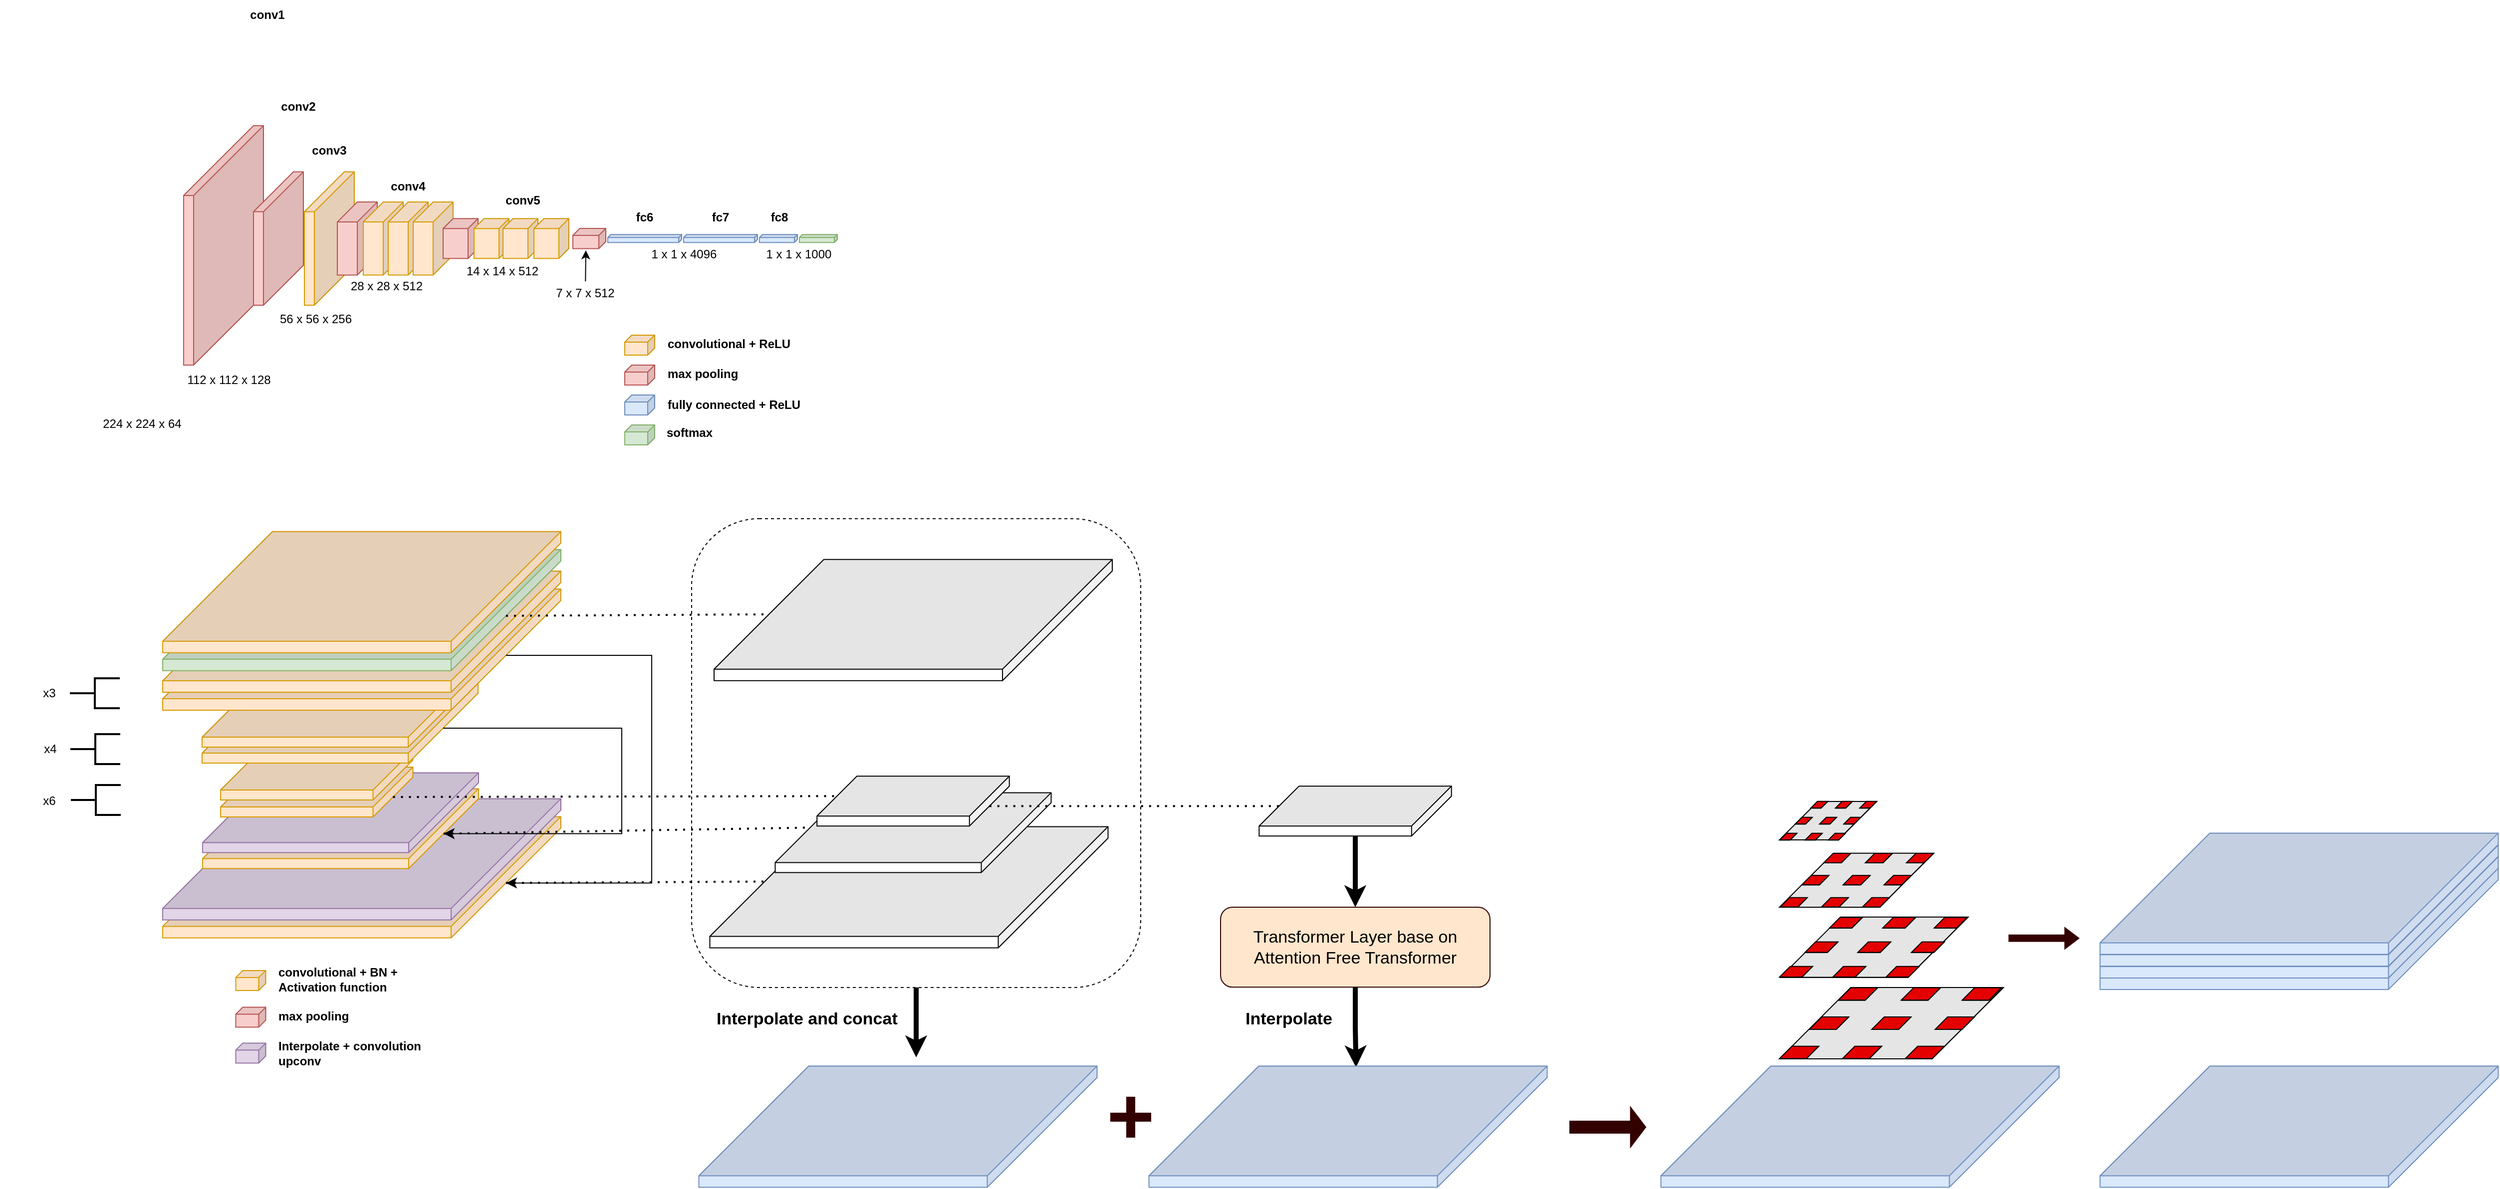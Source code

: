 <mxfile version="20.7.4" type="github">
  <diagram id="2DUUnCYvBqpXvS4ZBxQc" name="Recurrent Neural Network (RNN)">
    <mxGraphModel dx="2150" dy="770" grid="1" gridSize="10" guides="1" tooltips="1" connect="1" arrows="1" fold="1" page="1" pageScale="1" pageWidth="827" pageHeight="1169" math="0" shadow="0">
      <root>
        <mxCell id="0" />
        <mxCell id="1" parent="0" />
        <mxCell id="FcZPNLN2SZ12-Trmu3FX-275" style="edgeStyle=orthogonalEdgeStyle;rounded=0;orthogonalLoop=1;jettySize=auto;html=1;fontSize=17;strokeWidth=5;" edge="1" parent="1" source="FcZPNLN2SZ12-Trmu3FX-272">
          <mxGeometry relative="1" as="geometry">
            <mxPoint x="855" y="1120" as="targetPoint" />
          </mxGeometry>
        </mxCell>
        <mxCell id="FcZPNLN2SZ12-Trmu3FX-272" value="" style="rounded=1;whiteSpace=wrap;html=1;gradientColor=none;fillColor=none;dashed=1;" vertex="1" parent="1">
          <mxGeometry x="630" y="580" width="450" height="470" as="geometry" />
        </mxCell>
        <mxCell id="FcZPNLN2SZ12-Trmu3FX-245" value="" style="group" vertex="1" connectable="0" parent="1">
          <mxGeometry x="100" y="860.69" width="399" height="139.5" as="geometry" />
        </mxCell>
        <mxCell id="FcZPNLN2SZ12-Trmu3FX-216" value="" style="shape=cube;whiteSpace=wrap;html=1;boundedLbl=1;backgroundOutline=1;darkOpacity=0.05;darkOpacity2=0.1;size=110;direction=east;flipH=0;fillColor=#ffe6cc;strokeColor=#d79b00;rotation=90;" vertex="1" parent="FcZPNLN2SZ12-Trmu3FX-245">
          <mxGeometry x="138.75" y="-120.75" width="121.5" height="399" as="geometry" />
        </mxCell>
        <mxCell id="FcZPNLN2SZ12-Trmu3FX-217" value="" style="shape=cube;whiteSpace=wrap;html=1;boundedLbl=1;backgroundOutline=1;darkOpacity=0.05;darkOpacity2=0.1;size=110;direction=east;flipH=0;fillColor=#e1d5e7;strokeColor=#9673a6;rotation=90;" vertex="1" parent="FcZPNLN2SZ12-Trmu3FX-245">
          <mxGeometry x="138.75" y="-138.75" width="121.5" height="399" as="geometry" />
        </mxCell>
        <mxCell id="FcZPNLN2SZ12-Trmu3FX-127" value="" style="shape=cube;whiteSpace=wrap;html=1;boundedLbl=1;backgroundOutline=1;darkOpacity=0.05;darkOpacity2=0.1;size=70;direction=east;flipH=1;fillColor=#f8cecc;strokeColor=#b85450;" vertex="1" parent="1">
          <mxGeometry x="121" y="186" width="80" height="240" as="geometry" />
        </mxCell>
        <mxCell id="FcZPNLN2SZ12-Trmu3FX-130" value="" style="shape=cube;whiteSpace=wrap;html=1;boundedLbl=1;backgroundOutline=1;darkOpacity=0.05;darkOpacity2=0.1;size=40;direction=east;flipH=1;fillColor=#f8cecc;strokeColor=#b85450;" vertex="1" parent="1">
          <mxGeometry x="191" y="232.25" width="50" height="133.75" as="geometry" />
        </mxCell>
        <mxCell id="FcZPNLN2SZ12-Trmu3FX-240" value="" style="group" vertex="1" connectable="0" parent="1">
          <mxGeometry x="140" y="834.75" width="276.5" height="96" as="geometry" />
        </mxCell>
        <mxCell id="FcZPNLN2SZ12-Trmu3FX-241" value="" style="shape=cube;whiteSpace=wrap;html=1;boundedLbl=1;backgroundOutline=1;darkOpacity=0.05;darkOpacity2=0.1;size=70;direction=east;flipH=0;fillColor=#ffe6cc;strokeColor=#d79b00;rotation=90;" vertex="1" parent="FcZPNLN2SZ12-Trmu3FX-240">
          <mxGeometry x="98.25" y="-82.25" width="80" height="276.5" as="geometry" />
        </mxCell>
        <mxCell id="FcZPNLN2SZ12-Trmu3FX-242" value="" style="shape=cube;whiteSpace=wrap;html=1;boundedLbl=1;backgroundOutline=1;darkOpacity=0.05;darkOpacity2=0.1;size=70;direction=east;flipH=0;fillColor=#e1d5e7;strokeColor=#9673a6;rotation=90;" vertex="1" parent="FcZPNLN2SZ12-Trmu3FX-240">
          <mxGeometry x="98.25" y="-98.25" width="80" height="276.5" as="geometry" />
        </mxCell>
        <mxCell id="FcZPNLN2SZ12-Trmu3FX-133" value="" style="shape=cube;whiteSpace=wrap;html=1;boundedLbl=1;backgroundOutline=1;darkOpacity=0.05;darkOpacity2=0.1;size=40;direction=east;flipH=1;fillColor=#ffe6cc;strokeColor=#d79b00;" vertex="1" parent="1">
          <mxGeometry x="242" y="232.25" width="50" height="133.75" as="geometry" />
        </mxCell>
        <mxCell id="FcZPNLN2SZ12-Trmu3FX-134" value="" style="shape=cube;whiteSpace=wrap;html=1;boundedLbl=1;backgroundOutline=1;darkOpacity=0.05;darkOpacity2=0.1;size=20;direction=east;flipH=1;fillColor=#f8cecc;strokeColor=#b85450;" vertex="1" parent="1">
          <mxGeometry x="275" y="262.56" width="40" height="73.13" as="geometry" />
        </mxCell>
        <mxCell id="FcZPNLN2SZ12-Trmu3FX-135" value="" style="shape=cube;whiteSpace=wrap;html=1;boundedLbl=1;backgroundOutline=1;darkOpacity=0.05;darkOpacity2=0.1;size=20;direction=east;flipH=1;fillColor=#ffe6cc;strokeColor=#d79b00;" vertex="1" parent="1">
          <mxGeometry x="301" y="262.56" width="40" height="73.13" as="geometry" />
        </mxCell>
        <mxCell id="FcZPNLN2SZ12-Trmu3FX-136" value="" style="shape=cube;whiteSpace=wrap;html=1;boundedLbl=1;backgroundOutline=1;darkOpacity=0.05;darkOpacity2=0.1;size=20;direction=east;flipH=1;fillColor=#ffe6cc;strokeColor=#d79b00;" vertex="1" parent="1">
          <mxGeometry x="326" y="262.56" width="40" height="73.13" as="geometry" />
        </mxCell>
        <mxCell id="FcZPNLN2SZ12-Trmu3FX-137" value="" style="shape=cube;whiteSpace=wrap;html=1;boundedLbl=1;backgroundOutline=1;darkOpacity=0.05;darkOpacity2=0.1;size=20;direction=east;flipH=1;fillColor=#ffe6cc;strokeColor=#d79b00;" vertex="1" parent="1">
          <mxGeometry x="351" y="262.56" width="40" height="73.13" as="geometry" />
        </mxCell>
        <mxCell id="FcZPNLN2SZ12-Trmu3FX-138" value="" style="shape=cube;whiteSpace=wrap;html=1;boundedLbl=1;backgroundOutline=1;darkOpacity=0.05;darkOpacity2=0.1;size=10;direction=east;flipH=1;fillColor=#f8cecc;strokeColor=#b85450;" vertex="1" parent="1">
          <mxGeometry x="381" y="279.13" width="35" height="40" as="geometry" />
        </mxCell>
        <mxCell id="FcZPNLN2SZ12-Trmu3FX-139" value="" style="shape=cube;whiteSpace=wrap;html=1;boundedLbl=1;backgroundOutline=1;darkOpacity=0.05;darkOpacity2=0.1;size=10;direction=east;flipH=1;fillColor=#ffe6cc;strokeColor=#d79b00;" vertex="1" parent="1">
          <mxGeometry x="412" y="279.13" width="35" height="40" as="geometry" />
        </mxCell>
        <mxCell id="FcZPNLN2SZ12-Trmu3FX-140" value="" style="shape=cube;whiteSpace=wrap;html=1;boundedLbl=1;backgroundOutline=1;darkOpacity=0.05;darkOpacity2=0.1;size=7;direction=east;flipH=1;fillColor=#f8cecc;strokeColor=#b85450;" vertex="1" parent="1">
          <mxGeometry x="511" y="288.96" width="33" height="20.32" as="geometry" />
        </mxCell>
        <mxCell id="FcZPNLN2SZ12-Trmu3FX-141" value="" style="shape=cube;whiteSpace=wrap;html=1;boundedLbl=1;backgroundOutline=1;darkOpacity=0.05;darkOpacity2=0.1;size=3;direction=east;flipH=1;fillColor=#dae8fc;strokeColor=#6c8ebf;" vertex="1" parent="1">
          <mxGeometry x="546" y="295.12" width="74" height="8" as="geometry" />
        </mxCell>
        <mxCell id="FcZPNLN2SZ12-Trmu3FX-142" value="" style="shape=cube;whiteSpace=wrap;html=1;boundedLbl=1;backgroundOutline=1;darkOpacity=0.05;darkOpacity2=0.1;size=3;direction=east;flipH=1;fillColor=#dae8fc;strokeColor=#6c8ebf;" vertex="1" parent="1">
          <mxGeometry x="622" y="295.13" width="74" height="8" as="geometry" />
        </mxCell>
        <mxCell id="FcZPNLN2SZ12-Trmu3FX-143" value="" style="shape=cube;whiteSpace=wrap;html=1;boundedLbl=1;backgroundOutline=1;darkOpacity=0.05;darkOpacity2=0.1;size=3;direction=east;flipH=1;fillColor=#dae8fc;strokeColor=#6c8ebf;" vertex="1" parent="1">
          <mxGeometry x="698" y="295.13" width="38" height="8" as="geometry" />
        </mxCell>
        <mxCell id="FcZPNLN2SZ12-Trmu3FX-144" value="" style="shape=cube;whiteSpace=wrap;html=1;boundedLbl=1;backgroundOutline=1;darkOpacity=0.05;darkOpacity2=0.1;size=7;direction=east;flipH=1;fillColor=#ffe6cc;strokeColor=#d79b00;" vertex="1" parent="1">
          <mxGeometry x="563" y="396" width="30" height="20" as="geometry" />
        </mxCell>
        <mxCell id="FcZPNLN2SZ12-Trmu3FX-145" value="" style="shape=cube;whiteSpace=wrap;html=1;boundedLbl=1;backgroundOutline=1;darkOpacity=0.05;darkOpacity2=0.1;size=7;direction=east;flipH=1;fillColor=#f8cecc;strokeColor=#b85450;" vertex="1" parent="1">
          <mxGeometry x="563" y="426" width="30" height="20" as="geometry" />
        </mxCell>
        <mxCell id="FcZPNLN2SZ12-Trmu3FX-146" value="" style="shape=cube;whiteSpace=wrap;html=1;boundedLbl=1;backgroundOutline=1;darkOpacity=0.05;darkOpacity2=0.1;size=7;direction=east;flipH=1;fillColor=#dae8fc;strokeColor=#6c8ebf;" vertex="1" parent="1">
          <mxGeometry x="563" y="456" width="30" height="20" as="geometry" />
        </mxCell>
        <mxCell id="FcZPNLN2SZ12-Trmu3FX-147" value="" style="shape=cube;whiteSpace=wrap;html=1;boundedLbl=1;backgroundOutline=1;darkOpacity=0.05;darkOpacity2=0.1;size=3;direction=east;flipH=1;fillColor=#d5e8d4;strokeColor=#82b366;" vertex="1" parent="1">
          <mxGeometry x="738" y="295.12" width="38" height="8" as="geometry" />
        </mxCell>
        <mxCell id="FcZPNLN2SZ12-Trmu3FX-148" value="" style="shape=cube;whiteSpace=wrap;html=1;boundedLbl=1;backgroundOutline=1;darkOpacity=0.05;darkOpacity2=0.1;size=7;direction=east;flipH=1;fillColor=#d5e8d4;strokeColor=#82b366;" vertex="1" parent="1">
          <mxGeometry x="563" y="486" width="30" height="20" as="geometry" />
        </mxCell>
        <mxCell id="FcZPNLN2SZ12-Trmu3FX-149" value="&lt;b&gt;conv1&lt;/b&gt;" style="text;html=1;strokeColor=none;fillColor=none;align=center;verticalAlign=middle;whiteSpace=wrap;rounded=0;" vertex="1" parent="1">
          <mxGeometry x="185" y="60" width="40" height="30" as="geometry" />
        </mxCell>
        <mxCell id="FcZPNLN2SZ12-Trmu3FX-150" value="&lt;b&gt;conv2&lt;/b&gt;" style="text;html=1;strokeColor=none;fillColor=none;align=center;verticalAlign=middle;whiteSpace=wrap;rounded=0;" vertex="1" parent="1">
          <mxGeometry x="216" y="152" width="40" height="30" as="geometry" />
        </mxCell>
        <mxCell id="FcZPNLN2SZ12-Trmu3FX-151" value="&lt;b&gt;conv3&lt;/b&gt;" style="text;html=1;strokeColor=none;fillColor=none;align=center;verticalAlign=middle;whiteSpace=wrap;rounded=0;" vertex="1" parent="1">
          <mxGeometry x="247" y="196" width="40" height="30" as="geometry" />
        </mxCell>
        <mxCell id="FcZPNLN2SZ12-Trmu3FX-152" value="&lt;b&gt;conv4&lt;/b&gt;" style="text;html=1;strokeColor=none;fillColor=none;align=center;verticalAlign=middle;whiteSpace=wrap;rounded=0;" vertex="1" parent="1">
          <mxGeometry x="326" y="232.25" width="40" height="30" as="geometry" />
        </mxCell>
        <mxCell id="FcZPNLN2SZ12-Trmu3FX-153" value="&lt;b&gt;conv5&lt;/b&gt;" style="text;html=1;strokeColor=none;fillColor=none;align=center;verticalAlign=middle;whiteSpace=wrap;rounded=0;" vertex="1" parent="1">
          <mxGeometry x="441" y="246" width="40" height="30" as="geometry" />
        </mxCell>
        <mxCell id="FcZPNLN2SZ12-Trmu3FX-154" value="&lt;b&gt;fc6&lt;/b&gt;" style="text;html=1;strokeColor=none;fillColor=none;align=center;verticalAlign=middle;whiteSpace=wrap;rounded=0;" vertex="1" parent="1">
          <mxGeometry x="563" y="262.56" width="40" height="30" as="geometry" />
        </mxCell>
        <mxCell id="FcZPNLN2SZ12-Trmu3FX-155" value="&lt;b&gt;fc7&lt;/b&gt;" style="text;html=1;strokeColor=none;fillColor=none;align=center;verticalAlign=middle;whiteSpace=wrap;rounded=0;" vertex="1" parent="1">
          <mxGeometry x="639" y="262.56" width="40" height="30" as="geometry" />
        </mxCell>
        <mxCell id="FcZPNLN2SZ12-Trmu3FX-156" value="&lt;b&gt;fc8&lt;/b&gt;" style="text;html=1;strokeColor=none;fillColor=none;align=center;verticalAlign=middle;whiteSpace=wrap;rounded=0;" vertex="1" parent="1">
          <mxGeometry x="698" y="262.56" width="40" height="30" as="geometry" />
        </mxCell>
        <mxCell id="FcZPNLN2SZ12-Trmu3FX-157" value="224 x 224 x 64" style="text;html=1;strokeColor=none;fillColor=none;align=center;verticalAlign=middle;whiteSpace=wrap;rounded=0;" vertex="1" parent="1">
          <mxGeometry x="30" y="470" width="99" height="30" as="geometry" />
        </mxCell>
        <mxCell id="FcZPNLN2SZ12-Trmu3FX-158" value="112 x 112 x 128" style="text;html=1;strokeColor=none;fillColor=none;align=center;verticalAlign=middle;whiteSpace=wrap;rounded=0;" vertex="1" parent="1">
          <mxGeometry x="117" y="426" width="99" height="30" as="geometry" />
        </mxCell>
        <mxCell id="FcZPNLN2SZ12-Trmu3FX-159" value="56 x 56 x 256" style="text;html=1;strokeColor=none;fillColor=none;align=center;verticalAlign=middle;whiteSpace=wrap;rounded=0;" vertex="1" parent="1">
          <mxGeometry x="204" y="365" width="99" height="30" as="geometry" />
        </mxCell>
        <mxCell id="FcZPNLN2SZ12-Trmu3FX-160" value="28 x 28 x 512" style="text;html=1;strokeColor=none;fillColor=none;align=center;verticalAlign=middle;whiteSpace=wrap;rounded=0;" vertex="1" parent="1">
          <mxGeometry x="275" y="332" width="99" height="30" as="geometry" />
        </mxCell>
        <mxCell id="FcZPNLN2SZ12-Trmu3FX-161" value="14 x 14 x 512" style="text;html=1;strokeColor=none;fillColor=none;align=center;verticalAlign=middle;whiteSpace=wrap;rounded=0;" vertex="1" parent="1">
          <mxGeometry x="391" y="317.12" width="99" height="30" as="geometry" />
        </mxCell>
        <mxCell id="FcZPNLN2SZ12-Trmu3FX-162" value="" style="shape=cube;whiteSpace=wrap;html=1;boundedLbl=1;backgroundOutline=1;darkOpacity=0.05;darkOpacity2=0.1;size=10;direction=east;flipH=1;fillColor=#ffe6cc;strokeColor=#d79b00;" vertex="1" parent="1">
          <mxGeometry x="441" y="279.13" width="35" height="40" as="geometry" />
        </mxCell>
        <mxCell id="FcZPNLN2SZ12-Trmu3FX-163" value="" style="shape=cube;whiteSpace=wrap;html=1;boundedLbl=1;backgroundOutline=1;darkOpacity=0.05;darkOpacity2=0.1;size=10;direction=east;flipH=1;fillColor=#ffe6cc;strokeColor=#d79b00;" vertex="1" parent="1">
          <mxGeometry x="472" y="279.12" width="35" height="40" as="geometry" />
        </mxCell>
        <mxCell id="FcZPNLN2SZ12-Trmu3FX-164" value="7 x 7 x 512" style="text;html=1;strokeColor=none;fillColor=none;align=center;verticalAlign=middle;whiteSpace=wrap;rounded=0;" vertex="1" parent="1">
          <mxGeometry x="474" y="342.12" width="99" height="23.88" as="geometry" />
        </mxCell>
        <mxCell id="FcZPNLN2SZ12-Trmu3FX-165" value="" style="endArrow=classic;html=1;entryX=0.605;entryY=1.084;entryDx=0;entryDy=0;entryPerimeter=0;" edge="1" parent="1" source="FcZPNLN2SZ12-Trmu3FX-164" target="FcZPNLN2SZ12-Trmu3FX-140">
          <mxGeometry width="50" height="50" relative="1" as="geometry">
            <mxPoint x="527.16" y="347.12" as="sourcePoint" />
            <mxPoint x="528" y="317" as="targetPoint" />
          </mxGeometry>
        </mxCell>
        <mxCell id="FcZPNLN2SZ12-Trmu3FX-166" value="1 x 1 x 4096" style="text;html=1;strokeColor=none;fillColor=none;align=center;verticalAlign=middle;whiteSpace=wrap;rounded=0;" vertex="1" parent="1">
          <mxGeometry x="573" y="303.13" width="99" height="24" as="geometry" />
        </mxCell>
        <mxCell id="FcZPNLN2SZ12-Trmu3FX-167" value="1 x 1 x 1000" style="text;html=1;strokeColor=none;fillColor=none;align=center;verticalAlign=middle;whiteSpace=wrap;rounded=0;" vertex="1" parent="1">
          <mxGeometry x="688" y="303.13" width="99" height="24" as="geometry" />
        </mxCell>
        <mxCell id="FcZPNLN2SZ12-Trmu3FX-168" value="convolutional + ReLU" style="text;html=1;strokeColor=none;fillColor=none;align=left;verticalAlign=middle;whiteSpace=wrap;rounded=0;fontStyle=1" vertex="1" parent="1">
          <mxGeometry x="604" y="393.06" width="138" height="23.88" as="geometry" />
        </mxCell>
        <mxCell id="FcZPNLN2SZ12-Trmu3FX-169" value="max pooling" style="text;html=1;strokeColor=none;fillColor=none;align=left;verticalAlign=middle;whiteSpace=wrap;rounded=0;fontStyle=1" vertex="1" parent="1">
          <mxGeometry x="604" y="423.06" width="138" height="23.88" as="geometry" />
        </mxCell>
        <mxCell id="FcZPNLN2SZ12-Trmu3FX-170" value="fully connected + ReLU" style="text;html=1;strokeColor=none;fillColor=none;align=left;verticalAlign=middle;whiteSpace=wrap;rounded=0;fontStyle=1" vertex="1" parent="1">
          <mxGeometry x="604" y="454.12" width="138" height="23.88" as="geometry" />
        </mxCell>
        <mxCell id="FcZPNLN2SZ12-Trmu3FX-171" value="softmax" style="text;html=1;strokeColor=none;fillColor=none;align=left;verticalAlign=middle;whiteSpace=wrap;rounded=0;fontStyle=1" vertex="1" parent="1">
          <mxGeometry x="603" y="482.12" width="138" height="23.88" as="geometry" />
        </mxCell>
        <mxCell id="FcZPNLN2SZ12-Trmu3FX-188" value="" style="group" vertex="1" connectable="0" parent="1">
          <mxGeometry x="158.005" y="812.005" width="192.75" height="67" as="geometry" />
        </mxCell>
        <mxCell id="FcZPNLN2SZ12-Trmu3FX-132" value="" style="shape=cube;whiteSpace=wrap;html=1;boundedLbl=1;backgroundOutline=1;darkOpacity=0.05;darkOpacity2=0.1;size=40;direction=east;flipH=0;fillColor=#ffe6cc;strokeColor=#d79b00;rotation=90;" vertex="1" parent="FcZPNLN2SZ12-Trmu3FX-188">
          <mxGeometry x="71.375" y="-54.375" width="50" height="192.75" as="geometry" />
        </mxCell>
        <mxCell id="FcZPNLN2SZ12-Trmu3FX-175" value="" style="shape=cube;whiteSpace=wrap;html=1;boundedLbl=1;backgroundOutline=1;darkOpacity=0.05;darkOpacity2=0.1;size=40;direction=east;flipH=0;fillColor=#ffe6cc;strokeColor=#d79b00;rotation=90;" vertex="1" parent="FcZPNLN2SZ12-Trmu3FX-188">
          <mxGeometry x="71.375" y="-71.375" width="50" height="192.75" as="geometry" />
        </mxCell>
        <mxCell id="FcZPNLN2SZ12-Trmu3FX-189" value="" style="group" vertex="1" connectable="0" parent="1">
          <mxGeometry x="139.5" y="729" width="276.5" height="96" as="geometry" />
        </mxCell>
        <mxCell id="FcZPNLN2SZ12-Trmu3FX-129" value="" style="shape=cube;whiteSpace=wrap;html=1;boundedLbl=1;backgroundOutline=1;darkOpacity=0.05;darkOpacity2=0.1;size=70;direction=east;flipH=0;fillColor=#ffe6cc;strokeColor=#d79b00;rotation=90;" vertex="1" parent="FcZPNLN2SZ12-Trmu3FX-189">
          <mxGeometry x="98.25" y="-82.25" width="80" height="276.5" as="geometry" />
        </mxCell>
        <mxCell id="FcZPNLN2SZ12-Trmu3FX-174" value="" style="shape=cube;whiteSpace=wrap;html=1;boundedLbl=1;backgroundOutline=1;darkOpacity=0.05;darkOpacity2=0.1;size=70;direction=east;flipH=0;fillColor=#ffe6cc;strokeColor=#d79b00;rotation=90;" vertex="1" parent="FcZPNLN2SZ12-Trmu3FX-189">
          <mxGeometry x="98.25" y="-98.25" width="80" height="276.5" as="geometry" />
        </mxCell>
        <mxCell id="FcZPNLN2SZ12-Trmu3FX-125" value="" style="shape=cube;whiteSpace=wrap;html=1;boundedLbl=1;backgroundOutline=1;darkOpacity=0.05;darkOpacity2=0.1;size=110;direction=east;flipH=0;fillColor=#ffe6cc;strokeColor=#d79b00;rotation=90;" vertex="1" parent="1">
          <mxGeometry x="238.75" y="511.75" width="121.5" height="399" as="geometry" />
        </mxCell>
        <mxCell id="FcZPNLN2SZ12-Trmu3FX-126" value="" style="shape=cube;whiteSpace=wrap;html=1;boundedLbl=1;backgroundOutline=1;darkOpacity=0.05;darkOpacity2=0.1;size=110;direction=east;flipH=0;fillColor=#ffe6cc;strokeColor=#d79b00;rotation=90;" vertex="1" parent="1">
          <mxGeometry x="238.75" y="493.75" width="121.5" height="399" as="geometry" />
        </mxCell>
        <mxCell id="FcZPNLN2SZ12-Trmu3FX-222" value="" style="shape=cube;whiteSpace=wrap;html=1;boundedLbl=1;backgroundOutline=1;darkOpacity=0.05;darkOpacity2=0.1;size=110;direction=east;flipH=0;fillColor=#d5e8d4;strokeColor=#82b366;rotation=90;" vertex="1" parent="1">
          <mxGeometry x="238.75" y="472.12" width="121.5" height="399" as="geometry" />
        </mxCell>
        <mxCell id="FcZPNLN2SZ12-Trmu3FX-223" value="" style="shape=cube;whiteSpace=wrap;html=1;boundedLbl=1;backgroundOutline=1;darkOpacity=0.05;darkOpacity2=0.1;size=110;direction=east;flipH=0;fillColor=#ffe6cc;strokeColor=#d79b00;rotation=90;" vertex="1" parent="1">
          <mxGeometry x="238.75" y="454.12" width="121.5" height="399" as="geometry" />
        </mxCell>
        <mxCell id="FcZPNLN2SZ12-Trmu3FX-229" value="" style="group" vertex="1" connectable="0" parent="1">
          <mxGeometry x="-63" y="740" width="120" height="30" as="geometry" />
        </mxCell>
        <mxCell id="FcZPNLN2SZ12-Trmu3FX-224" value="x3" style="text;html=1;strokeColor=none;fillColor=none;align=center;verticalAlign=middle;whiteSpace=wrap;rounded=0;" vertex="1" parent="FcZPNLN2SZ12-Trmu3FX-229">
          <mxGeometry y="5" width="99" height="20" as="geometry" />
        </mxCell>
        <mxCell id="FcZPNLN2SZ12-Trmu3FX-226" value="" style="strokeWidth=2;html=1;shape=mxgraph.flowchart.annotation_2;align=left;labelPosition=right;pointerEvents=1;" vertex="1" parent="FcZPNLN2SZ12-Trmu3FX-229">
          <mxGeometry x="70" width="50" height="30" as="geometry" />
        </mxCell>
        <mxCell id="FcZPNLN2SZ12-Trmu3FX-230" value="" style="group" vertex="1" connectable="0" parent="1">
          <mxGeometry x="12.5" y="796.01" width="120" height="30" as="geometry" />
        </mxCell>
        <mxCell id="FcZPNLN2SZ12-Trmu3FX-231" value="x4" style="text;html=1;strokeColor=none;fillColor=none;align=center;verticalAlign=middle;whiteSpace=wrap;rounded=0;" vertex="1" parent="FcZPNLN2SZ12-Trmu3FX-230">
          <mxGeometry x="-75" y="5" width="99" height="20" as="geometry" />
        </mxCell>
        <mxCell id="FcZPNLN2SZ12-Trmu3FX-232" value="" style="strokeWidth=2;html=1;shape=mxgraph.flowchart.annotation_2;align=left;labelPosition=right;pointerEvents=1;" vertex="1" parent="FcZPNLN2SZ12-Trmu3FX-230">
          <mxGeometry x="-5" width="50" height="30" as="geometry" />
        </mxCell>
        <mxCell id="FcZPNLN2SZ12-Trmu3FX-234" value="x6" style="text;html=1;strokeColor=none;fillColor=none;align=center;verticalAlign=middle;whiteSpace=wrap;rounded=0;" vertex="1" parent="1">
          <mxGeometry x="-63" y="853.12" width="99" height="20" as="geometry" />
        </mxCell>
        <mxCell id="FcZPNLN2SZ12-Trmu3FX-236" value="" style="shape=cube;whiteSpace=wrap;html=1;boundedLbl=1;backgroundOutline=1;darkOpacity=0.05;darkOpacity2=0.1;size=7;direction=east;flipH=1;fillColor=#ffe6cc;strokeColor=#d79b00;" vertex="1" parent="1">
          <mxGeometry x="173.25" y="1032.94" width="30" height="20" as="geometry" />
        </mxCell>
        <mxCell id="FcZPNLN2SZ12-Trmu3FX-237" value="convolutional + BN + Activation function" style="text;html=1;strokeColor=none;fillColor=none;align=left;verticalAlign=middle;whiteSpace=wrap;rounded=0;fontStyle=1" vertex="1" parent="1">
          <mxGeometry x="214.25" y="1030" width="169" height="23.88" as="geometry" />
        </mxCell>
        <mxCell id="FcZPNLN2SZ12-Trmu3FX-238" value="" style="shape=cube;whiteSpace=wrap;html=1;boundedLbl=1;backgroundOutline=1;darkOpacity=0.05;darkOpacity2=0.1;size=7;direction=east;flipH=1;fillColor=#f8cecc;strokeColor=#b85450;" vertex="1" parent="1">
          <mxGeometry x="173.25" y="1069.81" width="30" height="20" as="geometry" />
        </mxCell>
        <mxCell id="FcZPNLN2SZ12-Trmu3FX-239" value="max pooling" style="text;html=1;strokeColor=none;fillColor=none;align=left;verticalAlign=middle;whiteSpace=wrap;rounded=0;fontStyle=1" vertex="1" parent="1">
          <mxGeometry x="214.25" y="1066.87" width="138" height="23.88" as="geometry" />
        </mxCell>
        <mxCell id="FcZPNLN2SZ12-Trmu3FX-233" value="" style="strokeWidth=2;html=1;shape=mxgraph.flowchart.annotation_2;align=left;labelPosition=right;pointerEvents=1;" vertex="1" parent="1">
          <mxGeometry x="8" y="847" width="50" height="30" as="geometry" />
        </mxCell>
        <mxCell id="FcZPNLN2SZ12-Trmu3FX-247" value="" style="shape=cube;whiteSpace=wrap;html=1;boundedLbl=1;backgroundOutline=1;darkOpacity=0.05;darkOpacity2=0.1;size=7;direction=east;flipH=1;fillColor=#e1d5e7;strokeColor=#9673a6;" vertex="1" parent="1">
          <mxGeometry x="173.25" y="1105.69" width="30" height="20" as="geometry" />
        </mxCell>
        <mxCell id="FcZPNLN2SZ12-Trmu3FX-248" value="Interpolate + convolution&lt;br&gt;upconv" style="text;html=1;strokeColor=none;fillColor=none;align=left;verticalAlign=middle;whiteSpace=wrap;rounded=0;fontStyle=1" vertex="1" parent="1">
          <mxGeometry x="214.25" y="1103.75" width="156.5" height="23.88" as="geometry" />
        </mxCell>
        <mxCell id="FcZPNLN2SZ12-Trmu3FX-252" value="" style="edgeStyle=elbowEdgeStyle;elbow=horizontal;endArrow=classic;html=1;curved=0;rounded=0;endSize=8;startSize=8;exitX=0;exitY=0;exitDx=66.5;exitDy=55;exitPerimeter=0;entryX=0;entryY=0;entryDx=66.5;entryDy=55;entryPerimeter=0;" edge="1" parent="1" source="FcZPNLN2SZ12-Trmu3FX-125" target="FcZPNLN2SZ12-Trmu3FX-216">
          <mxGeometry width="50" height="50" relative="1" as="geometry">
            <mxPoint x="270" y="840" as="sourcePoint" />
            <mxPoint x="320" y="790" as="targetPoint" />
            <Array as="points">
              <mxPoint x="590" y="830" />
            </Array>
          </mxGeometry>
        </mxCell>
        <mxCell id="FcZPNLN2SZ12-Trmu3FX-253" value="" style="edgeStyle=elbowEdgeStyle;elbow=horizontal;endArrow=classic;html=1;curved=0;rounded=0;endSize=8;startSize=8;exitX=0;exitY=0;exitDx=45;exitDy=35;exitPerimeter=0;entryX=0;entryY=0;entryDx=45;entryDy=35;entryPerimeter=0;" edge="1" parent="1" source="FcZPNLN2SZ12-Trmu3FX-129" target="FcZPNLN2SZ12-Trmu3FX-241">
          <mxGeometry width="50" height="50" relative="1" as="geometry">
            <mxPoint x="454.0" y="727.0" as="sourcePoint" />
            <mxPoint x="454.0" y="955.19" as="targetPoint" />
            <Array as="points">
              <mxPoint x="560" y="850" />
            </Array>
          </mxGeometry>
        </mxCell>
        <mxCell id="FcZPNLN2SZ12-Trmu3FX-260" value="" style="shape=cube;whiteSpace=wrap;html=1;boundedLbl=1;backgroundOutline=1;darkOpacity=0.05;darkOpacity2=0.1;size=110;direction=east;flipH=0;rotation=90;" vertex="1" parent="1">
          <mxGeometry x="791.25" y="482.12" width="121.5" height="399" as="geometry" />
        </mxCell>
        <mxCell id="FcZPNLN2SZ12-Trmu3FX-264" value="" style="shape=cube;whiteSpace=wrap;html=1;boundedLbl=1;backgroundOutline=1;darkOpacity=0.05;darkOpacity2=0.1;size=110;direction=east;flipH=0;rotation=90;" vertex="1" parent="1">
          <mxGeometry x="787" y="750" width="121.5" height="399" as="geometry" />
        </mxCell>
        <mxCell id="FcZPNLN2SZ12-Trmu3FX-263" value="" style="shape=cube;whiteSpace=wrap;html=1;boundedLbl=1;backgroundOutline=1;darkOpacity=0.05;darkOpacity2=0.1;size=70;direction=east;flipH=0;rotation=90;" vertex="1" parent="1">
          <mxGeometry x="812" y="756.44" width="80" height="276.5" as="geometry" />
        </mxCell>
        <mxCell id="FcZPNLN2SZ12-Trmu3FX-266" value="" style="shape=cube;whiteSpace=wrap;html=1;boundedLbl=1;backgroundOutline=1;darkOpacity=0.05;darkOpacity2=0.1;size=40;direction=east;flipH=0;rotation=90;" vertex="1" parent="1">
          <mxGeometry x="827" y="766.74" width="50" height="192.75" as="geometry" />
        </mxCell>
        <mxCell id="FcZPNLN2SZ12-Trmu3FX-268" value="" style="endArrow=none;dashed=1;html=1;dashPattern=1 3;strokeWidth=2;rounded=0;exitX=0;exitY=0;exitDx=66.5;exitDy=55;exitPerimeter=0;entryX=0;entryY=0;entryDx=55;entryDy=344;entryPerimeter=0;" edge="1" parent="1" source="FcZPNLN2SZ12-Trmu3FX-222" target="FcZPNLN2SZ12-Trmu3FX-260">
          <mxGeometry width="50" height="50" relative="1" as="geometry">
            <mxPoint x="390" y="840" as="sourcePoint" />
            <mxPoint x="440" y="790" as="targetPoint" />
          </mxGeometry>
        </mxCell>
        <mxCell id="FcZPNLN2SZ12-Trmu3FX-269" value="" style="endArrow=none;dashed=1;html=1;dashPattern=1 3;strokeWidth=2;rounded=0;exitX=0;exitY=0;exitDx=30;exitDy=20;exitPerimeter=0;entryX=0;entryY=0;entryDx=20;entryDy=172.75;entryPerimeter=0;" edge="1" parent="1" source="FcZPNLN2SZ12-Trmu3FX-132" target="FcZPNLN2SZ12-Trmu3FX-266">
          <mxGeometry width="50" height="50" relative="1" as="geometry">
            <mxPoint x="447.0" y="824.59" as="sourcePoint" />
            <mxPoint x="640" y="854" as="targetPoint" />
          </mxGeometry>
        </mxCell>
        <mxCell id="FcZPNLN2SZ12-Trmu3FX-270" value="" style="endArrow=none;dashed=1;html=1;dashPattern=1 3;strokeWidth=2;rounded=0;exitX=0;exitY=0;exitDx=45;exitDy=35;exitPerimeter=0;entryX=0;entryY=0;entryDx=35;entryDy=241.5;entryPerimeter=0;" edge="1" parent="1" source="FcZPNLN2SZ12-Trmu3FX-241" target="FcZPNLN2SZ12-Trmu3FX-263">
          <mxGeometry width="50" height="50" relative="1" as="geometry">
            <mxPoint x="390" y="900" as="sourcePoint" />
            <mxPoint x="745.625" y="868.115" as="targetPoint" />
          </mxGeometry>
        </mxCell>
        <mxCell id="FcZPNLN2SZ12-Trmu3FX-271" value="" style="endArrow=none;dashed=1;html=1;dashPattern=1 3;strokeWidth=2;rounded=0;exitX=0;exitY=0;exitDx=66.5;exitDy=55;exitPerimeter=0;entryX=0;entryY=0;entryDx=55;entryDy=344;entryPerimeter=0;" edge="1" parent="1" source="FcZPNLN2SZ12-Trmu3FX-216" target="FcZPNLN2SZ12-Trmu3FX-264">
          <mxGeometry width="50" height="50" relative="1" as="geometry">
            <mxPoint x="391.5" y="905.75" as="sourcePoint" />
            <mxPoint x="758.75" y="899.69" as="targetPoint" />
          </mxGeometry>
        </mxCell>
        <mxCell id="FcZPNLN2SZ12-Trmu3FX-273" value="&lt;font style=&quot;font-size: 17px;&quot;&gt;Interpolate and concat&lt;/font&gt;" style="text;html=1;strokeColor=none;fillColor=none;align=left;verticalAlign=middle;whiteSpace=wrap;rounded=0;fontStyle=1" vertex="1" parent="1">
          <mxGeometry x="652.5" y="1069.81" width="224.5" height="23.88" as="geometry" />
        </mxCell>
        <mxCell id="FcZPNLN2SZ12-Trmu3FX-274" value="" style="shape=cube;whiteSpace=wrap;html=1;boundedLbl=1;backgroundOutline=1;darkOpacity=0.05;darkOpacity2=0.1;size=110;direction=east;flipH=0;rotation=90;fillColor=#dae8fc;strokeColor=#6c8ebf;" vertex="1" parent="1">
          <mxGeometry x="776" y="990" width="121.5" height="399" as="geometry" />
        </mxCell>
        <mxCell id="FcZPNLN2SZ12-Trmu3FX-276" value="" style="endArrow=none;dashed=1;html=1;dashPattern=1 3;strokeWidth=2;rounded=0;exitX=0;exitY=0;exitDx=30;exitDy=20;exitPerimeter=0;entryX=0;entryY=0;entryDx=20;entryDy=172.75;entryPerimeter=0;" edge="1" parent="1" source="FcZPNLN2SZ12-Trmu3FX-266" target="FcZPNLN2SZ12-Trmu3FX-277">
          <mxGeometry width="50" height="50" relative="1" as="geometry">
            <mxPoint x="1159.995" y="767.635" as="sourcePoint" />
            <mxPoint x="1200" y="868" as="targetPoint" />
          </mxGeometry>
        </mxCell>
        <mxCell id="FcZPNLN2SZ12-Trmu3FX-277" value="" style="shape=cube;whiteSpace=wrap;html=1;boundedLbl=1;backgroundOutline=1;darkOpacity=0.05;darkOpacity2=0.1;size=40;direction=east;flipH=0;rotation=90;" vertex="1" parent="1">
          <mxGeometry x="1270" y="776.74" width="50" height="192.75" as="geometry" />
        </mxCell>
        <mxCell id="FcZPNLN2SZ12-Trmu3FX-278" value="Transformer Layer base on Attention Free Transformer" style="rounded=1;whiteSpace=wrap;html=1;fontSize=17;fillColor=#ffe6cc;strokeColor=#330000;" vertex="1" parent="1">
          <mxGeometry x="1160" y="969.49" width="270" height="80.19" as="geometry" />
        </mxCell>
        <mxCell id="FcZPNLN2SZ12-Trmu3FX-279" style="edgeStyle=orthogonalEdgeStyle;rounded=0;orthogonalLoop=1;jettySize=auto;html=1;fontSize=17;strokeWidth=5;entryX=0.5;entryY=0;entryDx=0;entryDy=0;" edge="1" parent="1" source="FcZPNLN2SZ12-Trmu3FX-277" target="FcZPNLN2SZ12-Trmu3FX-278">
          <mxGeometry relative="1" as="geometry">
            <mxPoint x="901.0" y="1130" as="targetPoint" />
            <mxPoint x="901.0" y="1060" as="sourcePoint" />
          </mxGeometry>
        </mxCell>
        <mxCell id="FcZPNLN2SZ12-Trmu3FX-281" style="edgeStyle=orthogonalEdgeStyle;rounded=0;orthogonalLoop=1;jettySize=auto;html=1;fontSize=17;strokeWidth=5;entryX=0.01;entryY=0.48;entryDx=0;entryDy=0;entryPerimeter=0;exitX=0.5;exitY=1;exitDx=0;exitDy=0;" edge="1" parent="1" source="FcZPNLN2SZ12-Trmu3FX-278" target="FcZPNLN2SZ12-Trmu3FX-282">
          <mxGeometry relative="1" as="geometry">
            <mxPoint x="1305" y="1177.19" as="targetPoint" />
            <mxPoint x="1305" y="1075.115" as="sourcePoint" />
          </mxGeometry>
        </mxCell>
        <mxCell id="FcZPNLN2SZ12-Trmu3FX-282" value="" style="shape=cube;whiteSpace=wrap;html=1;boundedLbl=1;backgroundOutline=1;darkOpacity=0.05;darkOpacity2=0.1;size=110;direction=east;flipH=0;rotation=90;fillColor=#dae8fc;strokeColor=#6c8ebf;" vertex="1" parent="1">
          <mxGeometry x="1227" y="990" width="121.5" height="399" as="geometry" />
        </mxCell>
        <mxCell id="FcZPNLN2SZ12-Trmu3FX-283" value="&lt;font style=&quot;font-size: 17px;&quot;&gt;Interpolate&lt;/font&gt;" style="text;html=1;strokeColor=none;fillColor=none;align=left;verticalAlign=middle;whiteSpace=wrap;rounded=0;fontStyle=1" vertex="1" parent="1">
          <mxGeometry x="1183" y="1069.81" width="116" height="23.88" as="geometry" />
        </mxCell>
        <mxCell id="FcZPNLN2SZ12-Trmu3FX-285" value="" style="shape=cross;whiteSpace=wrap;html=1;strokeColor=#330000;fontSize=17;fillColor=#330000;gradientColor=none;" vertex="1" parent="1">
          <mxGeometry x="1050" y="1160" width="40" height="40" as="geometry" />
        </mxCell>
        <mxCell id="FcZPNLN2SZ12-Trmu3FX-287" value="" style="shape=singleArrow;whiteSpace=wrap;html=1;strokeColor=#330000;fontSize=17;fillColor=#330000;gradientColor=none;" vertex="1" parent="1">
          <mxGeometry x="1950" y="990" width="70" height="21.19" as="geometry" />
        </mxCell>
        <mxCell id="FcZPNLN2SZ12-Trmu3FX-288" value="" style="shape=cube;whiteSpace=wrap;html=1;boundedLbl=1;backgroundOutline=1;darkOpacity=0.05;darkOpacity2=0.1;size=110;direction=east;flipH=0;rotation=90;fillColor=#dae8fc;strokeColor=#6c8ebf;" vertex="1" parent="1">
          <mxGeometry x="1740" y="990" width="121.5" height="399" as="geometry" />
        </mxCell>
        <mxCell id="FcZPNLN2SZ12-Trmu3FX-304" value="" style="group" vertex="1" connectable="0" parent="1">
          <mxGeometry x="1720" y="1050" width="224.44" height="71.5" as="geometry" />
        </mxCell>
        <mxCell id="FcZPNLN2SZ12-Trmu3FX-290" value="" style="shape=cube;whiteSpace=wrap;html=1;boundedLbl=1;backgroundOutline=1;darkOpacity=0.05;darkOpacity2=0.1;size=122;direction=east;flipH=0;rotation=90;" vertex="1" parent="FcZPNLN2SZ12-Trmu3FX-304">
          <mxGeometry x="76.47" y="-76.47" width="71.5" height="224.44" as="geometry" />
        </mxCell>
        <mxCell id="FcZPNLN2SZ12-Trmu3FX-291" value="" style="shape=cube;whiteSpace=wrap;html=1;boundedLbl=1;backgroundOutline=1;darkOpacity=0.05;darkOpacity2=0.1;size=122;direction=east;flipH=0;rotation=90;fillColor=#FF0000;" vertex="1" parent="FcZPNLN2SZ12-Trmu3FX-304">
          <mxGeometry x="72.47" y="-13.23" width="12.5" height="39.44" as="geometry" />
        </mxCell>
        <mxCell id="FcZPNLN2SZ12-Trmu3FX-292" value="" style="shape=cube;whiteSpace=wrap;html=1;boundedLbl=1;backgroundOutline=1;darkOpacity=0.05;darkOpacity2=0.1;size=122;direction=east;flipH=0;rotation=90;fillColor=#FF0000;" vertex="1" parent="FcZPNLN2SZ12-Trmu3FX-304">
          <mxGeometry x="196.47" y="-13.23" width="12.5" height="39.44" as="geometry" />
        </mxCell>
        <mxCell id="FcZPNLN2SZ12-Trmu3FX-293" value="" style="shape=cube;whiteSpace=wrap;html=1;boundedLbl=1;backgroundOutline=1;darkOpacity=0.05;darkOpacity2=0.1;size=13;direction=east;flipH=0;rotation=90;fillColor=#FF0000;" vertex="1" parent="FcZPNLN2SZ12-Trmu3FX-304">
          <mxGeometry x="13.47" y="45.4" width="12.5" height="39.44" as="geometry" />
        </mxCell>
        <mxCell id="FcZPNLN2SZ12-Trmu3FX-294" value="" style="shape=cube;whiteSpace=wrap;html=1;boundedLbl=1;backgroundOutline=1;darkOpacity=0.05;darkOpacity2=0.1;size=13;direction=east;flipH=0;rotation=90;fillColor=#FF0000;" vertex="1" parent="FcZPNLN2SZ12-Trmu3FX-304">
          <mxGeometry x="139.47" y="45.4" width="12.5" height="39.44" as="geometry" />
        </mxCell>
        <mxCell id="FcZPNLN2SZ12-Trmu3FX-295" value="" style="shape=cube;whiteSpace=wrap;html=1;boundedLbl=1;backgroundOutline=1;darkOpacity=0.05;darkOpacity2=0.1;size=13;direction=east;flipH=0;rotation=90;fillColor=#FF0000;" vertex="1" parent="FcZPNLN2SZ12-Trmu3FX-304">
          <mxGeometry x="76.47" y="45.4" width="12.5" height="39.44" as="geometry" />
        </mxCell>
        <mxCell id="FcZPNLN2SZ12-Trmu3FX-296" value="" style="shape=cube;whiteSpace=wrap;html=1;boundedLbl=1;backgroundOutline=1;darkOpacity=0.05;darkOpacity2=0.1;size=13;direction=east;flipH=0;rotation=90;fillColor=#FF0000;" vertex="1" parent="FcZPNLN2SZ12-Trmu3FX-304">
          <mxGeometry x="135.47" y="-13.23" width="12.5" height="39.44" as="geometry" />
        </mxCell>
        <mxCell id="FcZPNLN2SZ12-Trmu3FX-298" value="" style="shape=cube;whiteSpace=wrap;html=1;boundedLbl=1;backgroundOutline=1;darkOpacity=0.05;darkOpacity2=0.1;size=13;direction=east;flipH=0;rotation=90;fillColor=#FF0000;" vertex="1" parent="FcZPNLN2SZ12-Trmu3FX-304">
          <mxGeometry x="43.47" y="16.03" width="12.5" height="39.44" as="geometry" />
        </mxCell>
        <mxCell id="FcZPNLN2SZ12-Trmu3FX-299" value="" style="shape=cube;whiteSpace=wrap;html=1;boundedLbl=1;backgroundOutline=1;darkOpacity=0.05;darkOpacity2=0.1;size=13;direction=east;flipH=0;rotation=90;fillColor=#FF0000;" vertex="1" parent="FcZPNLN2SZ12-Trmu3FX-304">
          <mxGeometry x="169.47" y="16.03" width="12.5" height="39.44" as="geometry" />
        </mxCell>
        <mxCell id="FcZPNLN2SZ12-Trmu3FX-303" value="" style="shape=cube;whiteSpace=wrap;html=1;boundedLbl=1;backgroundOutline=1;darkOpacity=0.05;darkOpacity2=0.1;size=13;direction=east;flipH=0;rotation=90;fillColor=#FF0000;" vertex="1" parent="FcZPNLN2SZ12-Trmu3FX-304">
          <mxGeometry x="105.97" y="16.03" width="12.5" height="39.44" as="geometry" />
        </mxCell>
        <mxCell id="FcZPNLN2SZ12-Trmu3FX-316" value="" style="group" vertex="1" connectable="0" parent="1">
          <mxGeometry x="1720" y="979.58" width="190" height="60" as="geometry" />
        </mxCell>
        <mxCell id="FcZPNLN2SZ12-Trmu3FX-317" value="" style="shape=cube;whiteSpace=wrap;html=1;boundedLbl=1;backgroundOutline=1;darkOpacity=0.05;darkOpacity2=0.1;size=122;direction=east;flipH=0;rotation=90;" vertex="1" parent="FcZPNLN2SZ12-Trmu3FX-316">
          <mxGeometry x="64.736" y="-64.171" width="60.528" height="188.341" as="geometry" />
        </mxCell>
        <mxCell id="FcZPNLN2SZ12-Trmu3FX-318" value="" style="shape=cube;whiteSpace=wrap;html=1;boundedLbl=1;backgroundOutline=1;darkOpacity=0.05;darkOpacity2=0.1;size=122;direction=east;flipH=0;rotation=90;fillColor=#FF0000;" vertex="1" parent="FcZPNLN2SZ12-Trmu3FX-316">
          <mxGeometry x="61.35" y="-11.102" width="10.582" height="33.097" as="geometry" />
        </mxCell>
        <mxCell id="FcZPNLN2SZ12-Trmu3FX-319" value="" style="shape=cube;whiteSpace=wrap;html=1;boundedLbl=1;backgroundOutline=1;darkOpacity=0.05;darkOpacity2=0.1;size=122;direction=east;flipH=0;rotation=90;fillColor=#FF0000;" vertex="1" parent="FcZPNLN2SZ12-Trmu3FX-316">
          <mxGeometry x="166.322" y="-11.102" width="10.582" height="33.097" as="geometry" />
        </mxCell>
        <mxCell id="FcZPNLN2SZ12-Trmu3FX-320" value="" style="shape=cube;whiteSpace=wrap;html=1;boundedLbl=1;backgroundOutline=1;darkOpacity=0.05;darkOpacity2=0.1;size=13;direction=east;flipH=0;rotation=90;fillColor=#FF0000;" vertex="1" parent="FcZPNLN2SZ12-Trmu3FX-316">
          <mxGeometry x="11.403" y="38.098" width="10.582" height="33.097" as="geometry" />
        </mxCell>
        <mxCell id="FcZPNLN2SZ12-Trmu3FX-321" value="" style="shape=cube;whiteSpace=wrap;html=1;boundedLbl=1;backgroundOutline=1;darkOpacity=0.05;darkOpacity2=0.1;size=13;direction=east;flipH=0;rotation=90;fillColor=#FF0000;" vertex="1" parent="FcZPNLN2SZ12-Trmu3FX-316">
          <mxGeometry x="118.069" y="38.098" width="10.582" height="33.097" as="geometry" />
        </mxCell>
        <mxCell id="FcZPNLN2SZ12-Trmu3FX-322" value="" style="shape=cube;whiteSpace=wrap;html=1;boundedLbl=1;backgroundOutline=1;darkOpacity=0.05;darkOpacity2=0.1;size=13;direction=east;flipH=0;rotation=90;fillColor=#FF0000;" vertex="1" parent="FcZPNLN2SZ12-Trmu3FX-316">
          <mxGeometry x="64.736" y="38.098" width="10.582" height="33.097" as="geometry" />
        </mxCell>
        <mxCell id="FcZPNLN2SZ12-Trmu3FX-323" value="" style="shape=cube;whiteSpace=wrap;html=1;boundedLbl=1;backgroundOutline=1;darkOpacity=0.05;darkOpacity2=0.1;size=13;direction=east;flipH=0;rotation=90;fillColor=#FF0000;" vertex="1" parent="FcZPNLN2SZ12-Trmu3FX-316">
          <mxGeometry x="114.682" y="-11.102" width="10.582" height="33.097" as="geometry" />
        </mxCell>
        <mxCell id="FcZPNLN2SZ12-Trmu3FX-324" value="" style="shape=cube;whiteSpace=wrap;html=1;boundedLbl=1;backgroundOutline=1;darkOpacity=0.05;darkOpacity2=0.1;size=13;direction=east;flipH=0;rotation=90;fillColor=#FF0000;" vertex="1" parent="FcZPNLN2SZ12-Trmu3FX-316">
          <mxGeometry x="36.8" y="13.452" width="10.582" height="33.097" as="geometry" />
        </mxCell>
        <mxCell id="FcZPNLN2SZ12-Trmu3FX-325" value="" style="shape=cube;whiteSpace=wrap;html=1;boundedLbl=1;backgroundOutline=1;darkOpacity=0.05;darkOpacity2=0.1;size=13;direction=east;flipH=0;rotation=90;fillColor=#FF0000;" vertex="1" parent="FcZPNLN2SZ12-Trmu3FX-316">
          <mxGeometry x="143.465" y="13.452" width="10.582" height="33.097" as="geometry" />
        </mxCell>
        <mxCell id="FcZPNLN2SZ12-Trmu3FX-326" value="" style="shape=cube;whiteSpace=wrap;html=1;boundedLbl=1;backgroundOutline=1;darkOpacity=0.05;darkOpacity2=0.1;size=13;direction=east;flipH=0;rotation=90;fillColor=#FF0000;" vertex="1" parent="FcZPNLN2SZ12-Trmu3FX-316">
          <mxGeometry x="89.709" y="13.452" width="10.582" height="33.097" as="geometry" />
        </mxCell>
        <mxCell id="FcZPNLN2SZ12-Trmu3FX-340" value="" style="group" vertex="1" connectable="0" parent="1">
          <mxGeometry x="1720.002" y="915.336" width="154.597" height="54.157" as="geometry" />
        </mxCell>
        <mxCell id="FcZPNLN2SZ12-Trmu3FX-329" value="" style="shape=cube;whiteSpace=wrap;html=1;boundedLbl=1;backgroundOutline=1;darkOpacity=0.05;darkOpacity2=0.1;size=122;direction=east;flipH=0;rotation=90;" vertex="1" parent="FcZPNLN2SZ12-Trmu3FX-340">
          <mxGeometry x="50.22" y="-50.22" width="54.157" height="154.597" as="geometry" />
        </mxCell>
        <mxCell id="FcZPNLN2SZ12-Trmu3FX-330" value="" style="shape=cube;whiteSpace=wrap;html=1;boundedLbl=1;backgroundOutline=1;darkOpacity=0.05;darkOpacity2=0.1;size=122;direction=east;flipH=0;rotation=90;fillColor=#FF0000;" vertex="1" parent="FcZPNLN2SZ12-Trmu3FX-340">
          <mxGeometry x="53.19" y="-8.659" width="9.468" height="27.167" as="geometry" />
        </mxCell>
        <mxCell id="FcZPNLN2SZ12-Trmu3FX-331" value="" style="shape=cube;whiteSpace=wrap;html=1;boundedLbl=1;backgroundOutline=1;darkOpacity=0.05;darkOpacity2=0.1;size=122;direction=east;flipH=0;rotation=90;fillColor=#FF0000;" vertex="1" parent="FcZPNLN2SZ12-Trmu3FX-340">
          <mxGeometry x="136.113" y="-8.629" width="9.468" height="27.167" as="geometry" />
        </mxCell>
        <mxCell id="FcZPNLN2SZ12-Trmu3FX-332" value="" style="shape=cube;whiteSpace=wrap;html=1;boundedLbl=1;backgroundOutline=1;darkOpacity=0.05;darkOpacity2=0.1;size=13;direction=east;flipH=0;rotation=90;fillColor=#FF0000;" vertex="1" parent="FcZPNLN2SZ12-Trmu3FX-340">
          <mxGeometry x="9.591" y="35.726" width="9.468" height="27.167" as="geometry" />
        </mxCell>
        <mxCell id="FcZPNLN2SZ12-Trmu3FX-333" value="" style="shape=cube;whiteSpace=wrap;html=1;boundedLbl=1;backgroundOutline=1;darkOpacity=0.05;darkOpacity2=0.1;size=13;direction=east;flipH=0;rotation=90;fillColor=#FF0000;" vertex="1" parent="FcZPNLN2SZ12-Trmu3FX-340">
          <mxGeometry x="91.909" y="35.726" width="9.468" height="27.167" as="geometry" />
        </mxCell>
        <mxCell id="FcZPNLN2SZ12-Trmu3FX-334" value="" style="shape=cube;whiteSpace=wrap;html=1;boundedLbl=1;backgroundOutline=1;darkOpacity=0.05;darkOpacity2=0.1;size=13;direction=east;flipH=0;rotation=90;fillColor=#FF0000;" vertex="1" parent="FcZPNLN2SZ12-Trmu3FX-340">
          <mxGeometry x="50.84" y="35.726" width="9.468" height="27.167" as="geometry" />
        </mxCell>
        <mxCell id="FcZPNLN2SZ12-Trmu3FX-335" value="" style="shape=cube;whiteSpace=wrap;html=1;boundedLbl=1;backgroundOutline=1;darkOpacity=0.05;darkOpacity2=0.1;size=13;direction=east;flipH=0;rotation=90;fillColor=#FF0000;" vertex="1" parent="FcZPNLN2SZ12-Trmu3FX-340">
          <mxGeometry x="94.909" y="-8.659" width="9.468" height="27.167" as="geometry" />
        </mxCell>
        <mxCell id="FcZPNLN2SZ12-Trmu3FX-336" value="" style="shape=cube;whiteSpace=wrap;html=1;boundedLbl=1;backgroundOutline=1;darkOpacity=0.05;darkOpacity2=0.1;size=13;direction=east;flipH=0;rotation=90;fillColor=#FF0000;" vertex="1" parent="FcZPNLN2SZ12-Trmu3FX-340">
          <mxGeometry x="31.224" y="13.495" width="9.468" height="27.167" as="geometry" />
        </mxCell>
        <mxCell id="FcZPNLN2SZ12-Trmu3FX-337" value="" style="shape=cube;whiteSpace=wrap;html=1;boundedLbl=1;backgroundOutline=1;darkOpacity=0.05;darkOpacity2=0.1;size=13;direction=east;flipH=0;rotation=90;fillColor=#FF0000;" vertex="1" parent="FcZPNLN2SZ12-Trmu3FX-340">
          <mxGeometry x="113.662" y="13.495" width="9.468" height="27.167" as="geometry" />
        </mxCell>
        <mxCell id="FcZPNLN2SZ12-Trmu3FX-338" value="" style="shape=cube;whiteSpace=wrap;html=1;boundedLbl=1;backgroundOutline=1;darkOpacity=0.05;darkOpacity2=0.1;size=13;direction=east;flipH=0;rotation=90;fillColor=#FF0000;" vertex="1" parent="FcZPNLN2SZ12-Trmu3FX-340">
          <mxGeometry x="72.564" y="13.495" width="9.468" height="27.167" as="geometry" />
        </mxCell>
        <mxCell id="FcZPNLN2SZ12-Trmu3FX-352" value="" style="group" vertex="1" connectable="0" parent="1">
          <mxGeometry x="1719.998" y="863.386" width="97.524" height="38.725" as="geometry" />
        </mxCell>
        <mxCell id="FcZPNLN2SZ12-Trmu3FX-342" value="" style="shape=cube;whiteSpace=wrap;html=1;boundedLbl=1;backgroundOutline=1;darkOpacity=0.05;darkOpacity2=0.1;size=122;direction=east;flipH=0;rotation=90;" vertex="1" parent="FcZPNLN2SZ12-Trmu3FX-352">
          <mxGeometry x="29.475" y="-29.404" width="38.534" height="97.485" as="geometry" />
        </mxCell>
        <mxCell id="FcZPNLN2SZ12-Trmu3FX-343" value="" style="shape=cube;whiteSpace=wrap;html=1;boundedLbl=1;backgroundOutline=1;darkOpacity=0.05;darkOpacity2=0.1;size=122;direction=east;flipH=0;rotation=90;fillColor=#FF0000;" vertex="1" parent="FcZPNLN2SZ12-Trmu3FX-352">
          <mxGeometry x="36.589" y="-5.197" width="6.737" height="17.131" as="geometry" />
        </mxCell>
        <mxCell id="FcZPNLN2SZ12-Trmu3FX-344" value="" style="shape=cube;whiteSpace=wrap;html=1;boundedLbl=1;backgroundOutline=1;darkOpacity=0.05;darkOpacity2=0.1;size=122;direction=east;flipH=0;rotation=90;fillColor=#FF0000;" vertex="1" parent="FcZPNLN2SZ12-Trmu3FX-352">
          <mxGeometry x="85.59" y="-5.178" width="6.737" height="17.131" as="geometry" />
        </mxCell>
        <mxCell id="FcZPNLN2SZ12-Trmu3FX-345" value="" style="shape=cube;whiteSpace=wrap;html=1;boundedLbl=1;backgroundOutline=1;darkOpacity=0.05;darkOpacity2=0.1;size=13;direction=east;flipH=0;rotation=90;fillColor=#FF0000;" vertex="1" parent="FcZPNLN2SZ12-Trmu3FX-352">
          <mxGeometry x="5.567" y="26.791" width="6.737" height="17.131" as="geometry" />
        </mxCell>
        <mxCell id="FcZPNLN2SZ12-Trmu3FX-346" value="" style="shape=cube;whiteSpace=wrap;html=1;boundedLbl=1;backgroundOutline=1;darkOpacity=0.05;darkOpacity2=0.1;size=13;direction=east;flipH=0;rotation=90;fillColor=#FF0000;" vertex="1" parent="FcZPNLN2SZ12-Trmu3FX-352">
          <mxGeometry x="54.138" y="26.791" width="6.737" height="17.131" as="geometry" />
        </mxCell>
        <mxCell id="FcZPNLN2SZ12-Trmu3FX-347" value="" style="shape=cube;whiteSpace=wrap;html=1;boundedLbl=1;backgroundOutline=1;darkOpacity=0.05;darkOpacity2=0.1;size=13;direction=east;flipH=0;rotation=90;fillColor=#FF0000;" vertex="1" parent="FcZPNLN2SZ12-Trmu3FX-352">
          <mxGeometry x="30.916" y="26.791" width="6.737" height="17.131" as="geometry" />
        </mxCell>
        <mxCell id="FcZPNLN2SZ12-Trmu3FX-348" value="" style="shape=cube;whiteSpace=wrap;html=1;boundedLbl=1;backgroundOutline=1;darkOpacity=0.05;darkOpacity2=0.1;size=13;direction=east;flipH=0;rotation=90;fillColor=#FF0000;" vertex="1" parent="FcZPNLN2SZ12-Trmu3FX-352">
          <mxGeometry x="61.273" y="-5.197" width="6.737" height="17.131" as="geometry" />
        </mxCell>
        <mxCell id="FcZPNLN2SZ12-Trmu3FX-349" value="" style="shape=cube;whiteSpace=wrap;html=1;boundedLbl=1;backgroundOutline=1;darkOpacity=0.05;darkOpacity2=0.1;size=13;direction=east;flipH=0;rotation=90;fillColor=#FF0000;" vertex="1" parent="FcZPNLN2SZ12-Trmu3FX-352">
          <mxGeometry x="20.959" y="10.773" width="6.737" height="17.131" as="geometry" />
        </mxCell>
        <mxCell id="FcZPNLN2SZ12-Trmu3FX-350" value="" style="shape=cube;whiteSpace=wrap;html=1;boundedLbl=1;backgroundOutline=1;darkOpacity=0.05;darkOpacity2=0.1;size=13;direction=east;flipH=0;rotation=90;fillColor=#FF0000;" vertex="1" parent="FcZPNLN2SZ12-Trmu3FX-352">
          <mxGeometry x="69.616" y="10.773" width="6.737" height="17.131" as="geometry" />
        </mxCell>
        <mxCell id="FcZPNLN2SZ12-Trmu3FX-351" value="" style="shape=cube;whiteSpace=wrap;html=1;boundedLbl=1;backgroundOutline=1;darkOpacity=0.05;darkOpacity2=0.1;size=13;direction=east;flipH=0;rotation=90;fillColor=#FF0000;" vertex="1" parent="FcZPNLN2SZ12-Trmu3FX-352">
          <mxGeometry x="45.374" y="10.773" width="6.737" height="17.131" as="geometry" />
        </mxCell>
        <mxCell id="FcZPNLN2SZ12-Trmu3FX-357" value="" style="shape=cube;whiteSpace=wrap;html=1;boundedLbl=1;backgroundOutline=1;darkOpacity=0.05;darkOpacity2=0.1;size=110;direction=east;flipH=0;rotation=90;fillColor=#dae8fc;strokeColor=#6c8ebf;" vertex="1" parent="1">
          <mxGeometry x="2180" y="990" width="121.5" height="399" as="geometry" />
        </mxCell>
        <mxCell id="FcZPNLN2SZ12-Trmu3FX-361" value="" style="shape=cube;whiteSpace=wrap;html=1;boundedLbl=1;backgroundOutline=1;darkOpacity=0.05;darkOpacity2=0.1;size=110;direction=east;flipH=0;rotation=90;fillColor=#dae8fc;strokeColor=#6c8ebf;" vertex="1" parent="1">
          <mxGeometry x="2180" y="791.69" width="121.5" height="399" as="geometry" />
        </mxCell>
        <mxCell id="FcZPNLN2SZ12-Trmu3FX-362" value="" style="shape=cube;whiteSpace=wrap;html=1;boundedLbl=1;backgroundOutline=1;darkOpacity=0.05;darkOpacity2=0.1;size=110;direction=east;flipH=0;rotation=90;fillColor=#dae8fc;strokeColor=#6c8ebf;" vertex="1" parent="1">
          <mxGeometry x="2180" y="780.19" width="121.5" height="399" as="geometry" />
        </mxCell>
        <mxCell id="FcZPNLN2SZ12-Trmu3FX-363" value="" style="shape=cube;whiteSpace=wrap;html=1;boundedLbl=1;backgroundOutline=1;darkOpacity=0.05;darkOpacity2=0.1;size=110;direction=east;flipH=0;rotation=90;fillColor=#dae8fc;strokeColor=#6c8ebf;" vertex="1" parent="1">
          <mxGeometry x="2180" y="768.38" width="121.5" height="399" as="geometry" />
        </mxCell>
        <mxCell id="FcZPNLN2SZ12-Trmu3FX-364" value="" style="shape=cube;whiteSpace=wrap;html=1;boundedLbl=1;backgroundOutline=1;darkOpacity=0.05;darkOpacity2=0.1;size=110;direction=east;flipH=0;rotation=90;fillColor=#dae8fc;strokeColor=#6c8ebf;" vertex="1" parent="1">
          <mxGeometry x="2180" y="756.44" width="121.5" height="399" as="geometry" />
        </mxCell>
        <mxCell id="FcZPNLN2SZ12-Trmu3FX-365" value="" style="shape=singleArrow;whiteSpace=wrap;html=1;strokeColor=#330000;fontSize=17;fillColor=#330000;gradientColor=none;" vertex="1" parent="1">
          <mxGeometry x="1510" y="1170" width="76" height="40" as="geometry" />
        </mxCell>
      </root>
    </mxGraphModel>
  </diagram>
</mxfile>
